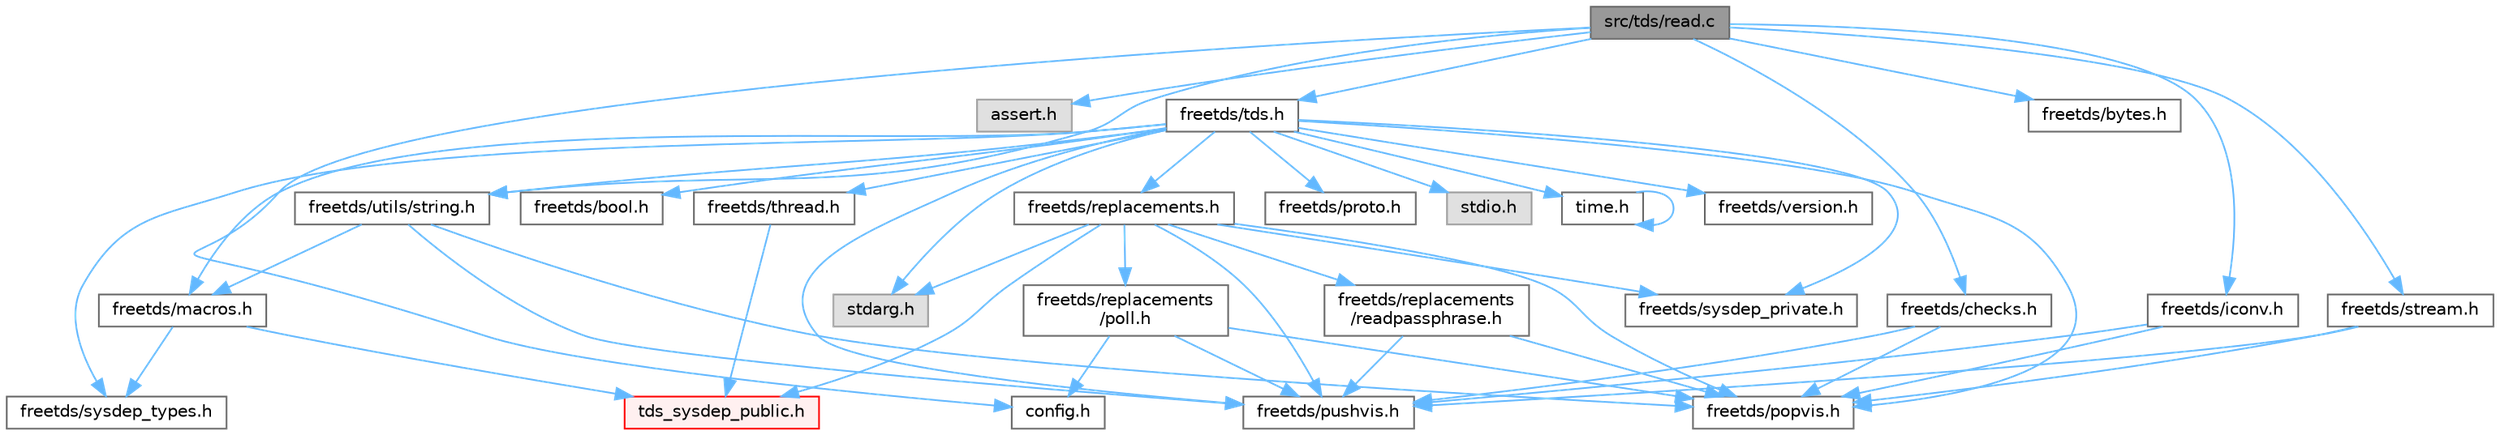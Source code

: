 digraph "src/tds/read.c"
{
 // LATEX_PDF_SIZE
  bgcolor="transparent";
  edge [fontname=Helvetica,fontsize=10,labelfontname=Helvetica,labelfontsize=10];
  node [fontname=Helvetica,fontsize=10,shape=box,height=0.2,width=0.4];
  Node1 [id="Node000001",label="src/tds/read.c",height=0.2,width=0.4,color="gray40", fillcolor="grey60", style="filled", fontcolor="black",tooltip="Grab data from TDS packets."];
  Node1 -> Node2 [id="edge1_Node000001_Node000002",color="steelblue1",style="solid",tooltip=" "];
  Node2 [id="Node000002",label="config.h",height=0.2,width=0.4,color="grey40", fillcolor="white", style="filled",URL="$a00521_source.html",tooltip=" "];
  Node1 -> Node3 [id="edge2_Node000001_Node000003",color="steelblue1",style="solid",tooltip=" "];
  Node3 [id="Node000003",label="assert.h",height=0.2,width=0.4,color="grey60", fillcolor="#E0E0E0", style="filled",tooltip=" "];
  Node1 -> Node4 [id="edge3_Node000001_Node000004",color="steelblue1",style="solid",tooltip=" "];
  Node4 [id="Node000004",label="freetds/tds.h",height=0.2,width=0.4,color="grey40", fillcolor="white", style="filled",URL="$a00422.html",tooltip="Main include file for libtds."];
  Node4 -> Node5 [id="edge4_Node000004_Node000005",color="steelblue1",style="solid",tooltip=" "];
  Node5 [id="Node000005",label="stdarg.h",height=0.2,width=0.4,color="grey60", fillcolor="#E0E0E0", style="filled",tooltip=" "];
  Node4 -> Node6 [id="edge5_Node000004_Node000006",color="steelblue1",style="solid",tooltip=" "];
  Node6 [id="Node000006",label="stdio.h",height=0.2,width=0.4,color="grey60", fillcolor="#E0E0E0", style="filled",tooltip=" "];
  Node4 -> Node7 [id="edge6_Node000004_Node000007",color="steelblue1",style="solid",tooltip=" "];
  Node7 [id="Node000007",label="time.h",height=0.2,width=0.4,color="grey40", fillcolor="white", style="filled",URL="$a00434_source.html",tooltip=" "];
  Node7 -> Node7 [id="edge7_Node000007_Node000007",color="steelblue1",style="solid",tooltip=" "];
  Node4 -> Node8 [id="edge8_Node000004_Node000008",color="steelblue1",style="solid",tooltip=" "];
  Node8 [id="Node000008",label="freetds/version.h",height=0.2,width=0.4,color="grey40", fillcolor="white", style="filled",URL="$a00485_source.html",tooltip=" "];
  Node4 -> Node9 [id="edge9_Node000004_Node000009",color="steelblue1",style="solid",tooltip=" "];
  Node9 [id="Node000009",label="freetds/sysdep_private.h",height=0.2,width=0.4,color="grey40", fillcolor="white", style="filled",URL="$a00425_source.html",tooltip=" "];
  Node4 -> Node10 [id="edge10_Node000004_Node000010",color="steelblue1",style="solid",tooltip=" "];
  Node10 [id="Node000010",label="freetds/sysdep_types.h",height=0.2,width=0.4,color="grey40", fillcolor="white", style="filled",URL="$a00491_source.html",tooltip=" "];
  Node4 -> Node11 [id="edge11_Node000004_Node000011",color="steelblue1",style="solid",tooltip=" "];
  Node11 [id="Node000011",label="freetds/thread.h",height=0.2,width=0.4,color="grey40", fillcolor="white", style="filled",URL="$a00428_source.html",tooltip=" "];
  Node11 -> Node12 [id="edge12_Node000011_Node000012",color="steelblue1",style="solid",tooltip=" "];
  Node12 [id="Node000012",label="tds_sysdep_public.h",height=0.2,width=0.4,color="red", fillcolor="#FFF0F0", style="filled",URL="$a00530_source.html",tooltip=" "];
  Node4 -> Node14 [id="edge13_Node000004_Node000014",color="steelblue1",style="solid",tooltip=" "];
  Node14 [id="Node000014",label="freetds/bool.h",height=0.2,width=0.4,color="grey40", fillcolor="white", style="filled",URL="$a00440_source.html",tooltip=" "];
  Node4 -> Node15 [id="edge14_Node000004_Node000015",color="steelblue1",style="solid",tooltip=" "];
  Node15 [id="Node000015",label="freetds/macros.h",height=0.2,width=0.4,color="grey40", fillcolor="white", style="filled",URL="$a00446_source.html",tooltip=" "];
  Node15 -> Node12 [id="edge15_Node000015_Node000012",color="steelblue1",style="solid",tooltip=" "];
  Node15 -> Node10 [id="edge16_Node000015_Node000010",color="steelblue1",style="solid",tooltip=" "];
  Node4 -> Node16 [id="edge17_Node000004_Node000016",color="steelblue1",style="solid",tooltip=" "];
  Node16 [id="Node000016",label="freetds/utils/string.h",height=0.2,width=0.4,color="grey40", fillcolor="white", style="filled",URL="$a00479_source.html",tooltip=" "];
  Node16 -> Node15 [id="edge18_Node000016_Node000015",color="steelblue1",style="solid",tooltip=" "];
  Node16 -> Node17 [id="edge19_Node000016_Node000017",color="steelblue1",style="solid",tooltip=" "];
  Node17 [id="Node000017",label="freetds/pushvis.h",height=0.2,width=0.4,color="grey40", fillcolor="white", style="filled",URL="$a00413_source.html",tooltip=" "];
  Node16 -> Node18 [id="edge20_Node000016_Node000018",color="steelblue1",style="solid",tooltip=" "];
  Node18 [id="Node000018",label="freetds/popvis.h",height=0.2,width=0.4,color="grey40", fillcolor="white", style="filled",URL="$a00407_source.html",tooltip=" "];
  Node4 -> Node19 [id="edge21_Node000004_Node000019",color="steelblue1",style="solid",tooltip=" "];
  Node19 [id="Node000019",label="freetds/replacements.h",height=0.2,width=0.4,color="grey40", fillcolor="white", style="filled",URL="$a00494_source.html",tooltip=" "];
  Node19 -> Node5 [id="edge22_Node000019_Node000005",color="steelblue1",style="solid",tooltip=" "];
  Node19 -> Node12 [id="edge23_Node000019_Node000012",color="steelblue1",style="solid",tooltip=" "];
  Node19 -> Node9 [id="edge24_Node000019_Node000009",color="steelblue1",style="solid",tooltip=" "];
  Node19 -> Node20 [id="edge25_Node000019_Node000020",color="steelblue1",style="solid",tooltip=" "];
  Node20 [id="Node000020",label="freetds/replacements\l/readpassphrase.h",height=0.2,width=0.4,color="grey40", fillcolor="white", style="filled",URL="$a00500_source.html",tooltip=" "];
  Node20 -> Node17 [id="edge26_Node000020_Node000017",color="steelblue1",style="solid",tooltip=" "];
  Node20 -> Node18 [id="edge27_Node000020_Node000018",color="steelblue1",style="solid",tooltip=" "];
  Node19 -> Node21 [id="edge28_Node000019_Node000021",color="steelblue1",style="solid",tooltip=" "];
  Node21 [id="Node000021",label="freetds/replacements\l/poll.h",height=0.2,width=0.4,color="grey40", fillcolor="white", style="filled",URL="$a00497.html",tooltip="Provide poll call where missing."];
  Node21 -> Node2 [id="edge29_Node000021_Node000002",color="steelblue1",style="solid",tooltip=" "];
  Node21 -> Node17 [id="edge30_Node000021_Node000017",color="steelblue1",style="solid",tooltip=" "];
  Node21 -> Node18 [id="edge31_Node000021_Node000018",color="steelblue1",style="solid",tooltip=" "];
  Node19 -> Node17 [id="edge32_Node000019_Node000017",color="steelblue1",style="solid",tooltip=" "];
  Node19 -> Node18 [id="edge33_Node000019_Node000018",color="steelblue1",style="solid",tooltip=" "];
  Node4 -> Node17 [id="edge34_Node000004_Node000017",color="steelblue1",style="solid",tooltip=" "];
  Node4 -> Node22 [id="edge35_Node000004_Node000022",color="steelblue1",style="solid",tooltip=" "];
  Node22 [id="Node000022",label="freetds/proto.h",height=0.2,width=0.4,color="grey40", fillcolor="white", style="filled",URL="$a00410_source.html",tooltip=" "];
  Node4 -> Node18 [id="edge36_Node000004_Node000018",color="steelblue1",style="solid",tooltip=" "];
  Node1 -> Node23 [id="edge37_Node000001_Node000023",color="steelblue1",style="solid",tooltip=" "];
  Node23 [id="Node000023",label="freetds/iconv.h",height=0.2,width=0.4,color="grey40", fillcolor="white", style="filled",URL="$a00401_source.html",tooltip=" "];
  Node23 -> Node17 [id="edge38_Node000023_Node000017",color="steelblue1",style="solid",tooltip=" "];
  Node23 -> Node18 [id="edge39_Node000023_Node000018",color="steelblue1",style="solid",tooltip=" "];
  Node1 -> Node24 [id="edge40_Node000001_Node000024",color="steelblue1",style="solid",tooltip=" "];
  Node24 [id="Node000024",label="freetds/bytes.h",height=0.2,width=0.4,color="grey40", fillcolor="white", style="filled",URL="$a00386_source.html",tooltip=" "];
  Node1 -> Node25 [id="edge41_Node000001_Node000025",color="steelblue1",style="solid",tooltip=" "];
  Node25 [id="Node000025",label="freetds/stream.h",height=0.2,width=0.4,color="grey40", fillcolor="white", style="filled",URL="$a00419_source.html",tooltip=" "];
  Node25 -> Node17 [id="edge42_Node000025_Node000017",color="steelblue1",style="solid",tooltip=" "];
  Node25 -> Node18 [id="edge43_Node000025_Node000018",color="steelblue1",style="solid",tooltip=" "];
  Node1 -> Node16 [id="edge44_Node000001_Node000016",color="steelblue1",style="solid",tooltip=" "];
  Node1 -> Node26 [id="edge45_Node000001_Node000026",color="steelblue1",style="solid",tooltip=" "];
  Node26 [id="Node000026",label="freetds/checks.h",height=0.2,width=0.4,color="grey40", fillcolor="white", style="filled",URL="$a00443_source.html",tooltip=" "];
  Node26 -> Node17 [id="edge46_Node000026_Node000017",color="steelblue1",style="solid",tooltip=" "];
  Node26 -> Node18 [id="edge47_Node000026_Node000018",color="steelblue1",style="solid",tooltip=" "];
}
